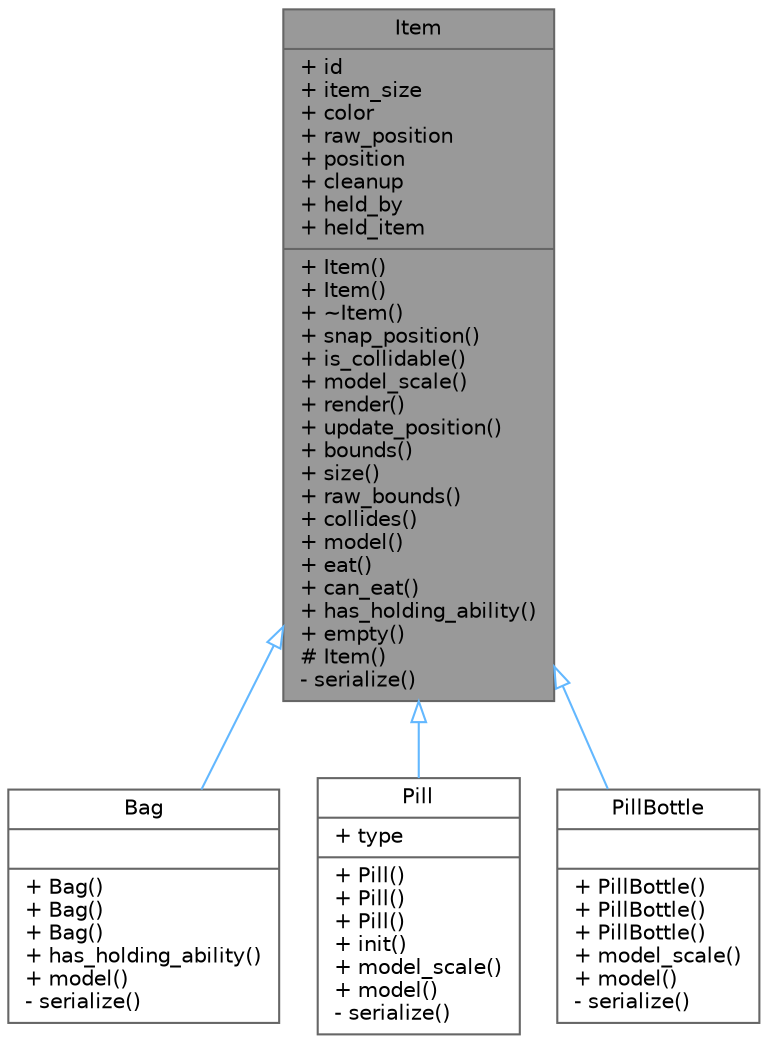 digraph "Item"
{
 // LATEX_PDF_SIZE
  bgcolor="transparent";
  edge [fontname=Helvetica,fontsize=10,labelfontname=Helvetica,labelfontsize=10];
  node [fontname=Helvetica,fontsize=10,shape=box,height=0.2,width=0.4];
  Node1 [shape=record,label="{Item\n|+ id\l+ item_size\l+ color\l+ raw_position\l+ position\l+ cleanup\l+ held_by\l+ held_item\l|+ Item()\l+ Item()\l+ ~Item()\l+ snap_position()\l+ is_collidable()\l+ model_scale()\l+ render()\l+ update_position()\l+ bounds()\l+ size()\l+ raw_bounds()\l+ collides()\l+ model()\l+ eat()\l+ can_eat()\l+ has_holding_ability()\l+ empty()\l# Item()\l- serialize()\l}",height=0.2,width=0.4,color="gray40", fillcolor="grey60", style="filled", fontcolor="black",tooltip=" "];
  Node1 -> Node2 [dir="back",color="steelblue1",style="solid",arrowtail="onormal"];
  Node2 [shape=record,label="{Bag\n||+ Bag()\l+ Bag()\l+ Bag()\l+ has_holding_ability()\l+ model()\l- serialize()\l}",height=0.2,width=0.4,color="gray40", fillcolor="white", style="filled",URL="$d3/dbd/struct_bag.html",tooltip=" "];
  Node1 -> Node3 [dir="back",color="steelblue1",style="solid",arrowtail="onormal"];
  Node3 [shape=record,label="{Pill\n|+ type\l|+ Pill()\l+ Pill()\l+ Pill()\l+ init()\l+ model_scale()\l+ model()\l- serialize()\l}",height=0.2,width=0.4,color="gray40", fillcolor="white", style="filled",URL="$de/d82/struct_pill.html",tooltip=" "];
  Node1 -> Node4 [dir="back",color="steelblue1",style="solid",arrowtail="onormal"];
  Node4 [shape=record,label="{PillBottle\n||+ PillBottle()\l+ PillBottle()\l+ PillBottle()\l+ model_scale()\l+ model()\l- serialize()\l}",height=0.2,width=0.4,color="gray40", fillcolor="white", style="filled",URL="$d2/d4d/struct_pill_bottle.html",tooltip=" "];
}

